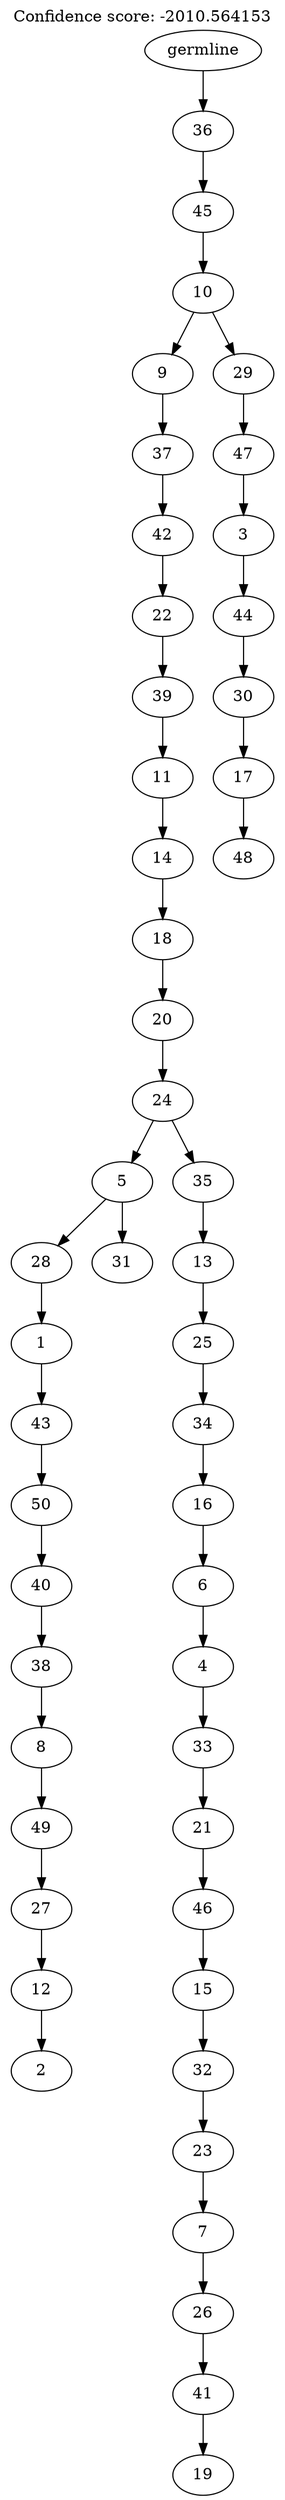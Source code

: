 digraph g {
	"49" -> "50";
	"50" [label="2"];
	"48" -> "49";
	"49" [label="12"];
	"47" -> "48";
	"48" [label="27"];
	"46" -> "47";
	"47" [label="49"];
	"45" -> "46";
	"46" [label="8"];
	"44" -> "45";
	"45" [label="38"];
	"43" -> "44";
	"44" [label="40"];
	"42" -> "43";
	"43" [label="50"];
	"41" -> "42";
	"42" [label="43"];
	"40" -> "41";
	"41" [label="1"];
	"38" -> "39";
	"39" [label="31"];
	"38" -> "40";
	"40" [label="28"];
	"36" -> "37";
	"37" [label="19"];
	"35" -> "36";
	"36" [label="41"];
	"34" -> "35";
	"35" [label="26"];
	"33" -> "34";
	"34" [label="7"];
	"32" -> "33";
	"33" [label="23"];
	"31" -> "32";
	"32" [label="32"];
	"30" -> "31";
	"31" [label="15"];
	"29" -> "30";
	"30" [label="46"];
	"28" -> "29";
	"29" [label="21"];
	"27" -> "28";
	"28" [label="33"];
	"26" -> "27";
	"27" [label="4"];
	"25" -> "26";
	"26" [label="6"];
	"24" -> "25";
	"25" [label="16"];
	"23" -> "24";
	"24" [label="34"];
	"22" -> "23";
	"23" [label="25"];
	"21" -> "22";
	"22" [label="13"];
	"20" -> "21";
	"21" [label="35"];
	"20" -> "38";
	"38" [label="5"];
	"19" -> "20";
	"20" [label="24"];
	"18" -> "19";
	"19" [label="20"];
	"17" -> "18";
	"18" [label="18"];
	"16" -> "17";
	"17" [label="14"];
	"15" -> "16";
	"16" [label="11"];
	"14" -> "15";
	"15" [label="39"];
	"13" -> "14";
	"14" [label="22"];
	"12" -> "13";
	"13" [label="42"];
	"11" -> "12";
	"12" [label="37"];
	"9" -> "10";
	"10" [label="48"];
	"8" -> "9";
	"9" [label="17"];
	"7" -> "8";
	"8" [label="30"];
	"6" -> "7";
	"7" [label="44"];
	"5" -> "6";
	"6" [label="3"];
	"4" -> "5";
	"5" [label="47"];
	"3" -> "4";
	"4" [label="29"];
	"3" -> "11";
	"11" [label="9"];
	"2" -> "3";
	"3" [label="10"];
	"1" -> "2";
	"2" [label="45"];
	"0" -> "1";
	"1" [label="36"];
	"0" [label="germline"];
	labelloc="t";
	label="Confidence score: -2010.564153";
}
